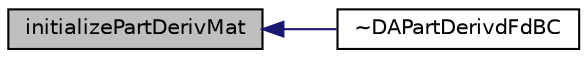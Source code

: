 digraph "initializePartDerivMat"
{
  bgcolor="transparent";
  edge [fontname="Helvetica",fontsize="10",labelfontname="Helvetica",labelfontsize="10"];
  node [fontname="Helvetica",fontsize="10",shape=record];
  rankdir="LR";
  Node22 [label="initializePartDerivMat",height=0.2,width=0.4,color="black", fillcolor="grey75", style="filled", fontcolor="black"];
  Node22 -> Node23 [dir="back",color="midnightblue",fontsize="10",style="solid",fontname="Helvetica"];
  Node23 [label="~DAPartDerivdFdBC",height=0.2,width=0.4,color="black",URL="$classFoam_1_1DAPartDerivdFdBC.html#af14191ac0cdbf859fe010b11a18e67fa"];
}
